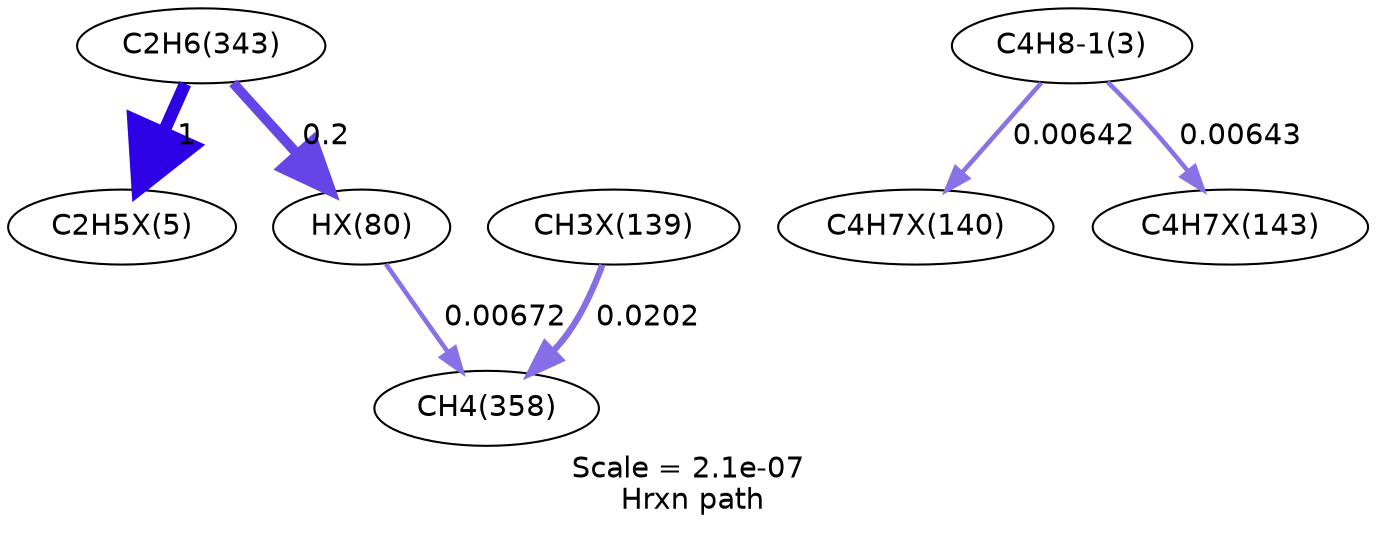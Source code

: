 digraph reaction_paths {
center=1;
s17 -> s22[fontname="Helvetica", style="setlinewidth(6)", arrowsize=3, color="0.7, 1.5, 0.9"
, label=" 1"];
s17 -> s23[fontname="Helvetica", style="setlinewidth(4.78)", arrowsize=2.39, color="0.7, 0.7, 0.9"
, label=" 0.2"];
s23 -> s18[fontname="Helvetica", style="setlinewidth(2.22)", arrowsize=1.11, color="0.7, 0.507, 0.9"
, label=" 0.00672"];
s6 -> s26[fontname="Helvetica", style="setlinewidth(2.19)", arrowsize=1.09, color="0.7, 0.506, 0.9"
, label=" 0.00642"];
s6 -> s29[fontname="Helvetica", style="setlinewidth(2.19)", arrowsize=1.1, color="0.7, 0.506, 0.9"
, label=" 0.00643"];
s25 -> s18[fontname="Helvetica", style="setlinewidth(3.05)", arrowsize=1.53, color="0.7, 0.52, 0.9"
, label=" 0.0202"];
s6 [ fontname="Helvetica", label="C4H8-1(3)"];
s17 [ fontname="Helvetica", label="C2H6(343)"];
s18 [ fontname="Helvetica", label="CH4(358)"];
s22 [ fontname="Helvetica", label="C2H5X(5)"];
s23 [ fontname="Helvetica", label="HX(80)"];
s25 [ fontname="Helvetica", label="CH3X(139)"];
s26 [ fontname="Helvetica", label="C4H7X(140)"];
s29 [ fontname="Helvetica", label="C4H7X(143)"];
 label = "Scale = 2.1e-07\l Hrxn path";
 fontname = "Helvetica";
}

